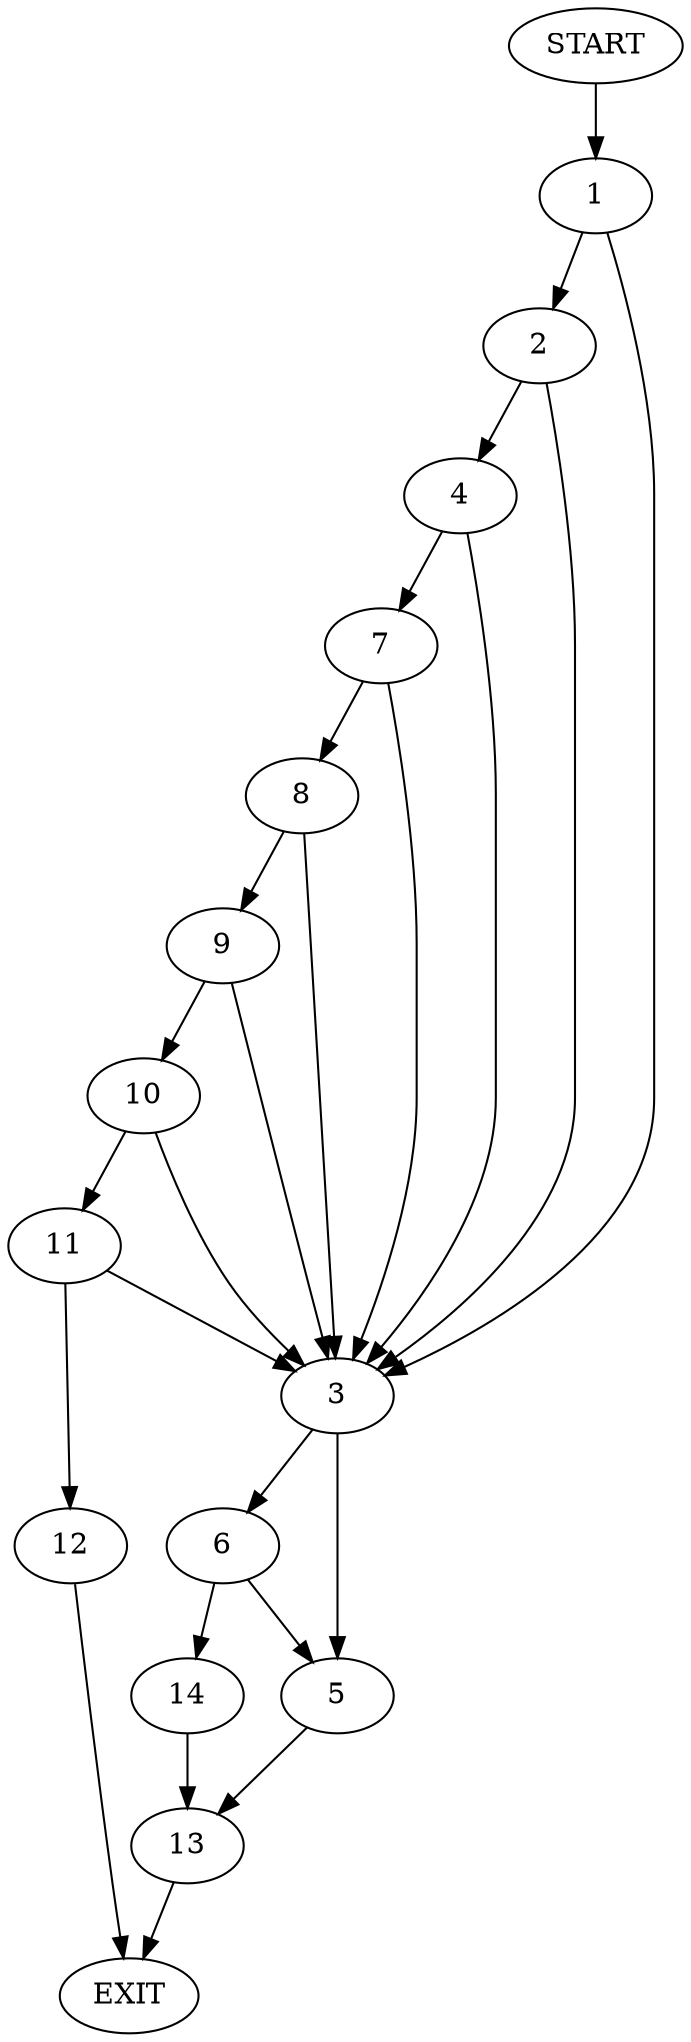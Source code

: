 digraph {
0 [label="START"]
15 [label="EXIT"]
0 -> 1
1 -> 2
1 -> 3
2 -> 3
2 -> 4
3 -> 5
3 -> 6
4 -> 7
4 -> 3
7 -> 3
7 -> 8
8 -> 3
8 -> 9
9 -> 10
9 -> 3
10 -> 11
10 -> 3
11 -> 12
11 -> 3
12 -> 15
5 -> 13
6 -> 14
6 -> 5
14 -> 13
13 -> 15
}
